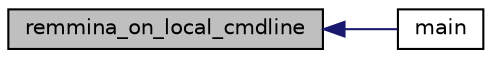 digraph "remmina_on_local_cmdline"
{
  edge [fontname="Helvetica",fontsize="10",labelfontname="Helvetica",labelfontsize="10"];
  node [fontname="Helvetica",fontsize="10",shape=record];
  rankdir="LR";
  Node753 [label="remmina_on_local_cmdline",height=0.2,width=0.4,color="black", fillcolor="grey75", style="filled", fontcolor="black"];
  Node753 -> Node754 [dir="back",color="midnightblue",fontsize="10",style="solid",fontname="Helvetica"];
  Node754 [label="main",height=0.2,width=0.4,color="black", fillcolor="white", style="filled",URL="$remmina_8c.html#a0ddf1224851353fc92bfbff6f499fa97"];
}
